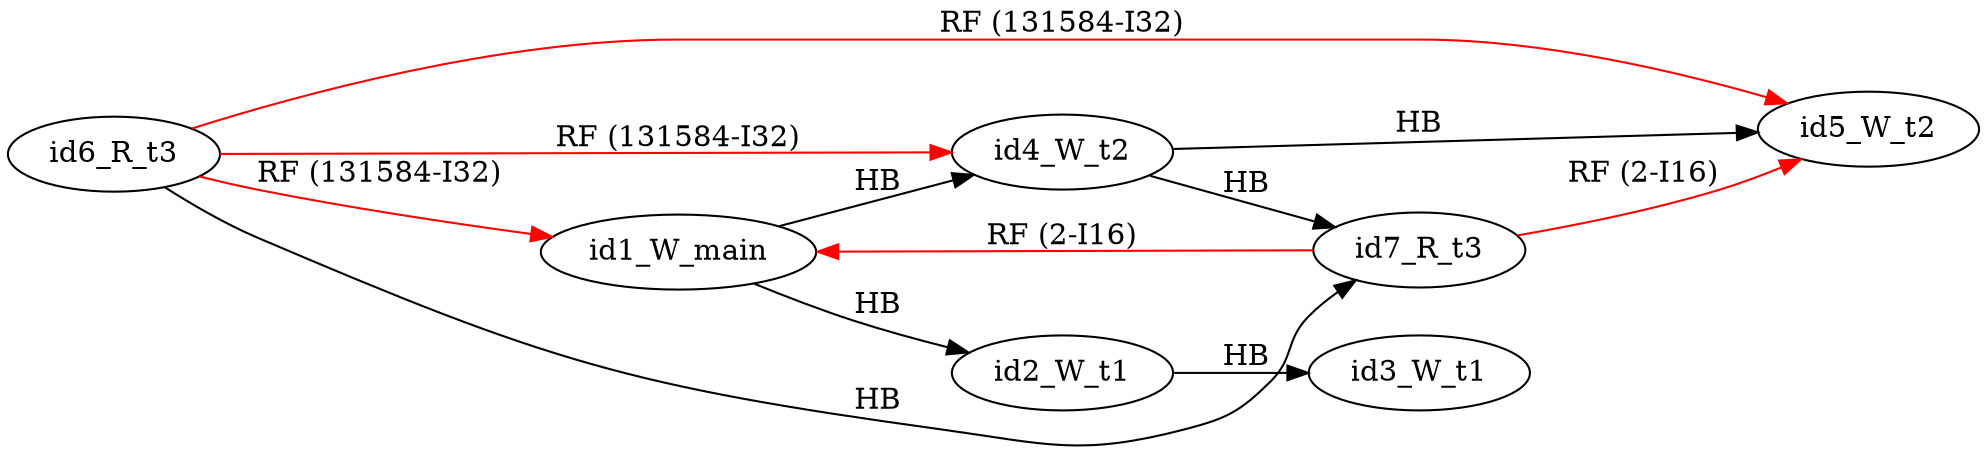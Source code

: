digraph memory_model {
rankdir=LR;
splines=true; esep=0.5;
id6_R_t3 -> id1_W_main [label = "RF (131584-I32)", color="red"];
id6_R_t3 -> id4_W_t2 [label = "RF (131584-I32)", color="red"];
id6_R_t3 -> id5_W_t2 [label = "RF (131584-I32)", color="red"];
id7_R_t3 -> id1_W_main [label = "RF (2-I16)", color="red"];
id7_R_t3 -> id5_W_t2 [label = "RF (2-I16)", color="red"];
id2_W_t1 -> id3_W_t1 [label = "HB", color="black"];
id4_W_t2 -> id5_W_t2 [label = "HB", color="black"];
id6_R_t3 -> id7_R_t3 [label = "HB", color="black"];
id1_W_main -> id2_W_t1 [label = "HB", color="black"];
id1_W_main -> id4_W_t2 [label = "HB", color="black"];
id4_W_t2 -> id7_R_t3 [label = "HB", color="black"];
id1_W_main [pos="5.0,4!"]
id2_W_t1 [pos="0,2!"]
id3_W_t1 [pos="0,0!"]
id4_W_t2 [pos="5,2!"]
id5_W_t2 [pos="5,0!"]
id6_R_t3 [pos="10,2!"]
id7_R_t3 [pos="10,0!"]
}